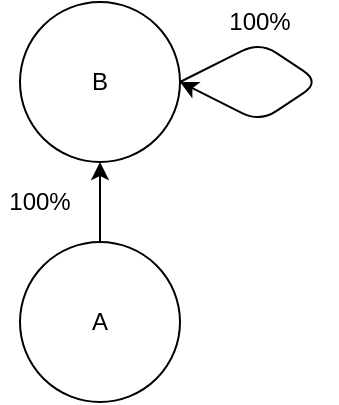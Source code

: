 <mxfile version="14.6.13" type="device"><diagram id="iTh56B1tG1YiQyXBNCHu" name="Page-1"><mxGraphModel dx="1422" dy="705" grid="1" gridSize="10" guides="1" tooltips="1" connect="1" arrows="1" fold="1" page="1" pageScale="1" pageWidth="827" pageHeight="1169" math="0" shadow="0"><root><mxCell id="0"/><mxCell id="1" parent="0"/><mxCell id="8BXQjIRglG-DAF8OOl4b-1" value="A" style="ellipse;whiteSpace=wrap;html=1;aspect=fixed;" vertex="1" parent="1"><mxGeometry x="120" y="160" width="80" height="80" as="geometry"/></mxCell><mxCell id="8BXQjIRglG-DAF8OOl4b-2" value="B" style="ellipse;whiteSpace=wrap;html=1;aspect=fixed;" vertex="1" parent="1"><mxGeometry x="120" y="40" width="80" height="80" as="geometry"/></mxCell><mxCell id="8BXQjIRglG-DAF8OOl4b-3" value="" style="endArrow=classic;html=1;exitX=0.5;exitY=0;exitDx=0;exitDy=0;" edge="1" parent="1" source="8BXQjIRglG-DAF8OOl4b-1" target="8BXQjIRglG-DAF8OOl4b-2"><mxGeometry width="50" height="50" relative="1" as="geometry"><mxPoint x="390" y="420" as="sourcePoint"/><mxPoint x="440" y="370" as="targetPoint"/></mxGeometry></mxCell><mxCell id="8BXQjIRglG-DAF8OOl4b-4" value="" style="endArrow=classic;html=1;exitX=1;exitY=0.5;exitDx=0;exitDy=0;" edge="1" parent="1" source="8BXQjIRglG-DAF8OOl4b-2"><mxGeometry width="50" height="50" relative="1" as="geometry"><mxPoint x="390" y="420" as="sourcePoint"/><mxPoint x="200" y="80" as="targetPoint"/><Array as="points"><mxPoint x="240" y="60"/><mxPoint x="270" y="80"/><mxPoint x="240" y="100"/></Array></mxGeometry></mxCell><mxCell id="8BXQjIRglG-DAF8OOl4b-5" value="100%" style="text;html=1;strokeColor=none;fillColor=none;align=center;verticalAlign=middle;whiteSpace=wrap;rounded=0;" vertex="1" parent="1"><mxGeometry x="110" y="130" width="40" height="20" as="geometry"/></mxCell><mxCell id="8BXQjIRglG-DAF8OOl4b-6" value="100%" style="text;html=1;strokeColor=none;fillColor=none;align=center;verticalAlign=middle;whiteSpace=wrap;rounded=0;" vertex="1" parent="1"><mxGeometry x="220" y="40" width="40" height="20" as="geometry"/></mxCell></root></mxGraphModel></diagram></mxfile>